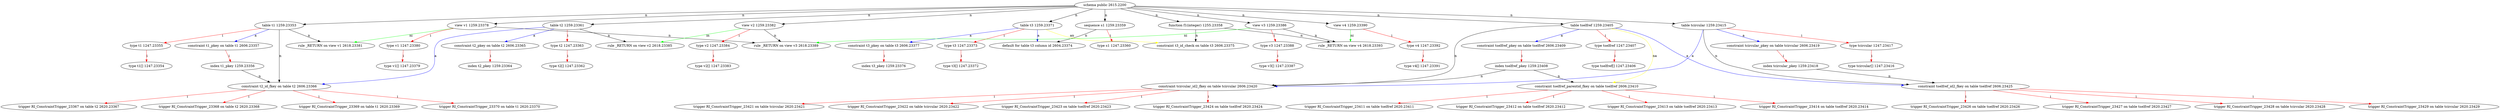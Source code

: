 digraph pg_depend {
    "constraint t1_pkey on table t1 2606.23357" -> "index t1_pkey 1259.23356" [color=red label=i]
    "constraint t2_id_fkey on table t2 2606.23366" -> "trigger RI_ConstraintTrigger_23367 on table t2 2620.23367" [color=red label=i]
    "constraint t2_id_fkey on table t2 2606.23366" -> "trigger RI_ConstraintTrigger_23368 on table t2 2620.23368" [color=red label=i]
    "constraint t2_id_fkey on table t2 2606.23366" -> "trigger RI_ConstraintTrigger_23369 on table t1 2620.23369" [color=red label=i]
    "constraint t2_id_fkey on table t2 2606.23366" -> "trigger RI_ConstraintTrigger_23370 on table t1 2620.23370" [color=red label=i]
    "constraint t2_pkey on table t2 2606.23365" -> "index t2_pkey 1259.23364" [color=red label=i]
    "constraint t3_pkey on table t3 2606.23377" -> "index t3_pkey 1259.23376" [color=red label=i]
    "constraint tcircular_id2_fkey on table tcircular 2606.23420" -> "trigger RI_ConstraintTrigger_23421 on table tcircular 2620.23421" [color=red label=i]
    "constraint tcircular_id2_fkey on table tcircular 2606.23420" -> "trigger RI_ConstraintTrigger_23422 on table tcircular 2620.23422" [color=red label=i]
    "constraint tcircular_id2_fkey on table tcircular 2606.23420" -> "trigger RI_ConstraintTrigger_23423 on table tselfref 2620.23423" [color=red label=i]
    "constraint tcircular_id2_fkey on table tcircular 2606.23420" -> "trigger RI_ConstraintTrigger_23424 on table tselfref 2620.23424" [color=red label=i]
    "constraint tcircular_pkey on table tcircular 2606.23419" -> "index tcircular_pkey 1259.23418" [color=red label=i]
    "constraint tselfref_id2_fkey on table tselfref 2606.23425" -> "trigger RI_ConstraintTrigger_23426 on table tselfref 2620.23426" [color=red label=i]
    "constraint tselfref_id2_fkey on table tselfref 2606.23425" -> "trigger RI_ConstraintTrigger_23427 on table tselfref 2620.23427" [color=red label=i]
    "constraint tselfref_id2_fkey on table tselfref 2606.23425" -> "trigger RI_ConstraintTrigger_23428 on table tcircular 2620.23428" [color=red label=i]
    "constraint tselfref_id2_fkey on table tselfref 2606.23425" -> "trigger RI_ConstraintTrigger_23429 on table tcircular 2620.23429" [color=red label=i]
    "constraint tselfref_parentid_fkey on table tselfref 2606.23410" -> "trigger RI_ConstraintTrigger_23411 on table tselfref 2620.23411" [color=red label=i]
    "constraint tselfref_parentid_fkey on table tselfref 2606.23410" -> "trigger RI_ConstraintTrigger_23412 on table tselfref 2620.23412" [color=red label=i]
    "constraint tselfref_parentid_fkey on table tselfref 2606.23410" -> "trigger RI_ConstraintTrigger_23413 on table tselfref 2620.23413" [color=red label=i]
    "constraint tselfref_parentid_fkey on table tselfref 2606.23410" -> "trigger RI_ConstraintTrigger_23414 on table tselfref 2620.23414" [color=red label=i]
    "constraint tselfref_pkey on table tselfref 2606.23409" -> "index tselfref_pkey 1259.23408" [color=red label=i]
    "function f1(integer) 1255.23358" -> "constraint t3_id_check on table t3 2606.23375" [color=black label=n]
    "function f1(integer) 1255.23358" -> "rule _RETURN on view v4 2618.23393" [color=black label=n]
    "index t1_pkey 1259.23356" -> "constraint t2_id_fkey on table t2 2606.23366" [color=black label=n]
    "index tcircular_pkey 1259.23418" -> "constraint tselfref_id2_fkey on table tselfref 2606.23425" [color=black label=n]
    "index tselfref_pkey 1259.23408" -> "constraint tcircular_id2_fkey on table tcircular 2606.23420" [color=black label=n]
    "index tselfref_pkey 1259.23408" -> "constraint tselfref_parentid_fkey on table tselfref 2606.23410" [color=black label=n]
    "schema public 2615.2200" -> "function f1(integer) 1255.23358" [color=black label=n]
    "schema public 2615.2200" -> "sequence s1 1259.23359" [color=black label=n]
    "schema public 2615.2200" -> "table t1 1259.23353" [color=black label=n]
    "schema public 2615.2200" -> "table t2 1259.23361" [color=black label=n]
    "schema public 2615.2200" -> "table t3 1259.23371" [color=black label=n]
    "schema public 2615.2200" -> "table tcircular 1259.23415" [color=black label=n]
    "schema public 2615.2200" -> "table tselfref 1259.23405" [color=black label=n]
    "schema public 2615.2200" -> "view v1 1259.23378" [color=black label=n]
    "schema public 2615.2200" -> "view v2 1259.23382" [color=black label=n]
    "schema public 2615.2200" -> "view v3 1259.23386" [color=black label=n]
    "schema public 2615.2200" -> "view v4 1259.23390" [color=black label=n]
    "sequence s1 1259.23359" -> "default for table t3 column id 2604.23374" [color=black label=n]
    "sequence s1 1259.23359" -> "type s1 1247.23360" [color=red label=i]
    "table t1 1259.23353" -> "constraint t1_pkey on table t1 2606.23357" [color=blue label=a]
    "table t1 1259.23353" -> "constraint t2_id_fkey on table t2 2606.23366" [color=black label=n]
    "table t1 1259.23353" -> "rule _RETURN on view v1 2618.23381" [color=black label=n]
    "table t1 1259.23353" -> "type t1 1247.23355" [color=red label=i]
    "table t2 1259.23361" -> "constraint t2_id_fkey on table t2 2606.23366" [color=blue label=a]
    "table t2 1259.23361" -> "constraint t2_pkey on table t2 2606.23365" [color=blue label=a]
    "table t2 1259.23361" -> "rule _RETURN on view v2 2618.23385" [color=black label=n]
    "table t2 1259.23361" -> "type t2 1247.23363" [color=red label=i]
    "table t3 1259.23371" -> "constraint t3_id_check on table t3 2606.23375" [color=yellow label=an]
    "table t3 1259.23371" -> "constraint t3_pkey on table t3 2606.23377" [color=blue label=a]
    "table t3 1259.23371" -> "default for table t3 column id 2604.23374" [color=blue label=a]
    "table t3 1259.23371" -> "type t3 1247.23373" [color=red label=i]
    "table tcircular 1259.23415" -> "constraint tcircular_id2_fkey on table tcircular 2606.23420" [color=blue label=a]
    "table tcircular 1259.23415" -> "constraint tcircular_pkey on table tcircular 2606.23419" [color=blue label=a]
    "table tcircular 1259.23415" -> "constraint tselfref_id2_fkey on table tselfref 2606.23425" [color=black label=n]
    "table tcircular 1259.23415" -> "type tcircular 1247.23417" [color=red label=i]
    "table tselfref 1259.23405" -> "constraint tcircular_id2_fkey on table tcircular 2606.23420" [color=black label=n]
    "table tselfref 1259.23405" -> "constraint tselfref_id2_fkey on table tselfref 2606.23425" [color=blue label=a]
    "table tselfref 1259.23405" -> "constraint tselfref_parentid_fkey on table tselfref 2606.23410" [color=yellow label=na]
    "table tselfref 1259.23405" -> "constraint tselfref_pkey on table tselfref 2606.23409" [color=blue label=a]
    "table tselfref 1259.23405" -> "type tselfref 1247.23407" [color=red label=i]
    "type t1 1247.23355" -> "type t1[] 1247.23354" [color=red label=i]
    "type t2 1247.23363" -> "type t2[] 1247.23362" [color=red label=i]
    "type t3 1247.23373" -> "type t3[] 1247.23372" [color=red label=i]
    "type tcircular 1247.23417" -> "type tcircular[] 1247.23416" [color=red label=i]
    "type tselfref 1247.23407" -> "type tselfref[] 1247.23406" [color=red label=i]
    "type v1 1247.23380" -> "type v1[] 1247.23379" [color=red label=i]
    "type v2 1247.23384" -> "type v2[] 1247.23383" [color=red label=i]
    "type v3 1247.23388" -> "type v3[] 1247.23387" [color=red label=i]
    "type v4 1247.23392" -> "type v4[] 1247.23391" [color=red label=i]
    "view v1 1259.23378" -> "rule _RETURN on view v1 2618.23381" [color=green label=ni]
    "view v1 1259.23378" -> "rule _RETURN on view v3 2618.23389" [color=black label=n]
    "view v1 1259.23378" -> "type v1 1247.23380" [color=red label=i]
    "view v2 1259.23382" -> "rule _RETURN on view v2 2618.23385" [color=green label=in]
    "view v2 1259.23382" -> "rule _RETURN on view v3 2618.23389" [color=black label=n]
    "view v2 1259.23382" -> "type v2 1247.23384" [color=red label=i]
    "view v3 1259.23386" -> "rule _RETURN on view v3 2618.23389" [color=green label=ni]
    "view v3 1259.23386" -> "rule _RETURN on view v4 2618.23393" [color=black label=n]
    "view v3 1259.23386" -> "type v3 1247.23388" [color=red label=i]
    "view v4 1259.23390" -> "rule _RETURN on view v4 2618.23393" [color=green label=ni]
    "view v4 1259.23390" -> "type v4 1247.23392" [color=red label=i]
}